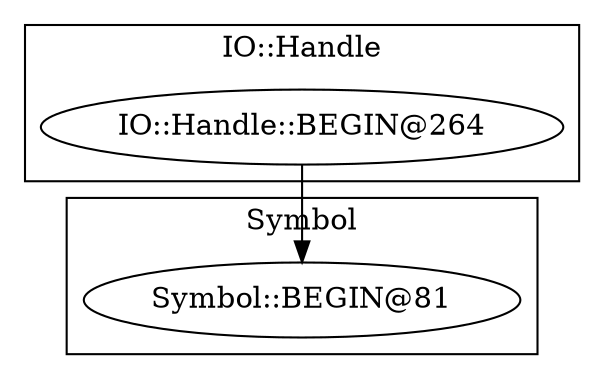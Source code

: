 digraph {
graph [overlap=false]
subgraph cluster_Symbol {
	label="Symbol";
	"Symbol::BEGIN@81";
}
subgraph cluster_IO_Handle {
	label="IO::Handle";
	"IO::Handle::BEGIN@264";
}
"IO::Handle::BEGIN@264" -> "Symbol::BEGIN@81";
}
